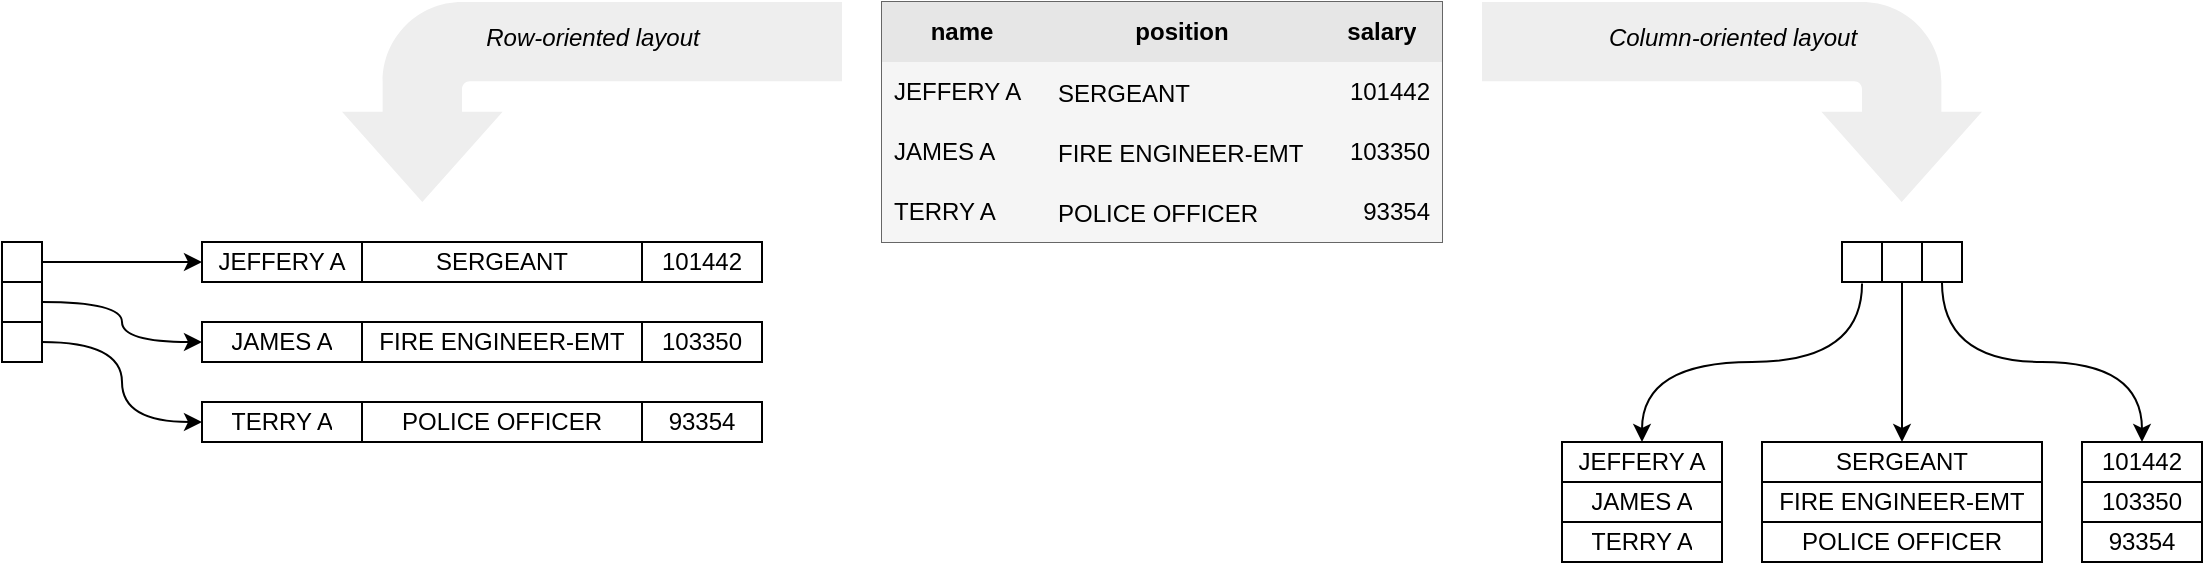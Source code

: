 <mxfile version="13.6.6" type="github" pages="2">
  <diagram id="cKj5entFNV8dxjdf3geW" name="Layouts">
    <mxGraphModel dx="1350" dy="748" grid="1" gridSize="10" guides="1" tooltips="1" connect="1" arrows="1" fold="1" page="1" pageScale="1" pageWidth="1600" pageHeight="900" math="0" shadow="0">
      <root>
        <mxCell id="0" />
        <mxCell id="1" parent="0" />
        <mxCell id="wk2v5SOsEOo2g_F0uuMf-57" style="edgeStyle=orthogonalEdgeStyle;rounded=0;orthogonalLoop=1;jettySize=auto;html=1;exitX=1;exitY=0.5;exitDx=0;exitDy=0;entryX=0;entryY=0.5;entryDx=0;entryDy=0;startSize=0;" edge="1" parent="1" source="wk2v5SOsEOo2g_F0uuMf-45" target="wk2v5SOsEOo2g_F0uuMf-30">
          <mxGeometry relative="1" as="geometry" />
        </mxCell>
        <mxCell id="wk2v5SOsEOo2g_F0uuMf-58" style="edgeStyle=orthogonalEdgeStyle;rounded=0;orthogonalLoop=1;jettySize=auto;html=1;exitX=1;exitY=0.5;exitDx=0;exitDy=0;entryX=0;entryY=0.5;entryDx=0;entryDy=0;startSize=0;curved=1;" edge="1" parent="1" source="wk2v5SOsEOo2g_F0uuMf-49" target="wk2v5SOsEOo2g_F0uuMf-35">
          <mxGeometry relative="1" as="geometry" />
        </mxCell>
        <mxCell id="wk2v5SOsEOo2g_F0uuMf-59" style="edgeStyle=orthogonalEdgeStyle;rounded=0;orthogonalLoop=1;jettySize=auto;html=1;exitX=1;exitY=0.5;exitDx=0;exitDy=0;entryX=0;entryY=0.5;entryDx=0;entryDy=0;startSize=0;curved=1;" edge="1" parent="1" source="wk2v5SOsEOo2g_F0uuMf-53" target="wk2v5SOsEOo2g_F0uuMf-40">
          <mxGeometry relative="1" as="geometry" />
        </mxCell>
        <mxCell id="wk2v5SOsEOo2g_F0uuMf-2" value="" style="shape=table;html=1;whiteSpace=wrap;startSize=0;container=1;collapsible=0;childLayout=tableLayout;spacing=2;fillColor=#f5f5f5;strokeColor=#666666;fontColor=#333333;" vertex="1" parent="1">
          <mxGeometry x="480" y="40" width="280" height="120" as="geometry" />
        </mxCell>
        <mxCell id="wk2v5SOsEOo2g_F0uuMf-17" style="shape=partialRectangle;html=1;whiteSpace=wrap;collapsible=0;dropTarget=0;pointerEvents=0;fillColor=none;top=0;left=0;bottom=0;right=0;points=[[0,0.5],[1,0.5]];portConstraint=eastwest;" vertex="1" parent="wk2v5SOsEOo2g_F0uuMf-2">
          <mxGeometry width="280" height="30" as="geometry" />
        </mxCell>
        <mxCell id="wk2v5SOsEOo2g_F0uuMf-18" value="name" style="shape=partialRectangle;html=1;whiteSpace=wrap;connectable=0;top=0;left=0;bottom=0;right=0;overflow=hidden;fillColor=#E6E6E6;fontStyle=1" vertex="1" parent="wk2v5SOsEOo2g_F0uuMf-17">
          <mxGeometry width="80" height="30" as="geometry" />
        </mxCell>
        <mxCell id="wk2v5SOsEOo2g_F0uuMf-19" value="position" style="shape=partialRectangle;html=1;whiteSpace=wrap;connectable=0;top=0;left=0;bottom=0;right=0;overflow=hidden;fillColor=#E6E6E6;fontStyle=1" vertex="1" parent="wk2v5SOsEOo2g_F0uuMf-17">
          <mxGeometry x="80" width="140" height="30" as="geometry" />
        </mxCell>
        <mxCell id="wk2v5SOsEOo2g_F0uuMf-20" value="salary" style="shape=partialRectangle;html=1;whiteSpace=wrap;connectable=0;top=0;left=0;bottom=0;right=0;overflow=hidden;fillColor=#E6E6E6;fontStyle=1" vertex="1" parent="wk2v5SOsEOo2g_F0uuMf-17">
          <mxGeometry x="220" width="60" height="30" as="geometry" />
        </mxCell>
        <mxCell id="wk2v5SOsEOo2g_F0uuMf-3" value="" style="shape=partialRectangle;html=1;whiteSpace=wrap;collapsible=0;dropTarget=0;pointerEvents=0;fillColor=none;top=0;left=0;bottom=0;right=0;points=[[0,0.5],[1,0.5]];portConstraint=eastwest;" vertex="1" parent="wk2v5SOsEOo2g_F0uuMf-2">
          <mxGeometry y="30" width="280" height="30" as="geometry" />
        </mxCell>
        <mxCell id="wk2v5SOsEOo2g_F0uuMf-4" value="JEFFERY A" style="shape=partialRectangle;html=1;whiteSpace=wrap;connectable=0;top=0;left=0;bottom=0;right=0;overflow=hidden;align=left;spacing=6;fillColor=#F5F5F5;" vertex="1" parent="wk2v5SOsEOo2g_F0uuMf-3">
          <mxGeometry width="80" height="30" as="geometry" />
        </mxCell>
        <mxCell id="wk2v5SOsEOo2g_F0uuMf-5" value="SERGEANT" style="shape=partialRectangle;html=1;whiteSpace=wrap;connectable=0;top=0;left=0;bottom=0;right=0;overflow=hidden;align=left;spacing=8;fillColor=#F5F5F5;" vertex="1" parent="wk2v5SOsEOo2g_F0uuMf-3">
          <mxGeometry x="80" width="140" height="30" as="geometry" />
        </mxCell>
        <mxCell id="wk2v5SOsEOo2g_F0uuMf-6" value="101442" style="shape=partialRectangle;html=1;whiteSpace=wrap;connectable=0;top=0;left=0;bottom=0;right=0;overflow=hidden;align=right;spacing=6;fillColor=#F5F5F5;" vertex="1" parent="wk2v5SOsEOo2g_F0uuMf-3">
          <mxGeometry x="220" width="60" height="30" as="geometry" />
        </mxCell>
        <mxCell id="wk2v5SOsEOo2g_F0uuMf-7" value="" style="shape=partialRectangle;html=1;whiteSpace=wrap;collapsible=0;dropTarget=0;pointerEvents=0;fillColor=none;top=0;left=0;bottom=0;right=0;points=[[0,0.5],[1,0.5]];portConstraint=eastwest;" vertex="1" parent="wk2v5SOsEOo2g_F0uuMf-2">
          <mxGeometry y="60" width="280" height="30" as="geometry" />
        </mxCell>
        <mxCell id="wk2v5SOsEOo2g_F0uuMf-8" value="JAMES A" style="shape=partialRectangle;html=1;whiteSpace=wrap;connectable=0;top=0;left=0;bottom=0;right=0;overflow=hidden;align=left;spacing=6;fillColor=#F5F5F5;" vertex="1" parent="wk2v5SOsEOo2g_F0uuMf-7">
          <mxGeometry width="80" height="30" as="geometry" />
        </mxCell>
        <mxCell id="wk2v5SOsEOo2g_F0uuMf-9" value="FIRE ENGINEER-EMT" style="shape=partialRectangle;html=1;whiteSpace=wrap;connectable=0;top=0;left=0;bottom=0;right=0;overflow=hidden;align=left;spacing=8;fillColor=#F5F5F5;" vertex="1" parent="wk2v5SOsEOo2g_F0uuMf-7">
          <mxGeometry x="80" width="140" height="30" as="geometry" />
        </mxCell>
        <mxCell id="wk2v5SOsEOo2g_F0uuMf-10" value="103350" style="shape=partialRectangle;html=1;whiteSpace=wrap;connectable=0;top=0;left=0;bottom=0;right=0;overflow=hidden;align=right;spacing=6;fillColor=#F5F5F5;" vertex="1" parent="wk2v5SOsEOo2g_F0uuMf-7">
          <mxGeometry x="220" width="60" height="30" as="geometry" />
        </mxCell>
        <mxCell id="wk2v5SOsEOo2g_F0uuMf-11" value="" style="shape=partialRectangle;html=1;whiteSpace=wrap;collapsible=0;dropTarget=0;pointerEvents=0;fillColor=none;top=0;left=0;bottom=0;right=0;points=[[0,0.5],[1,0.5]];portConstraint=eastwest;" vertex="1" parent="wk2v5SOsEOo2g_F0uuMf-2">
          <mxGeometry y="90" width="280" height="30" as="geometry" />
        </mxCell>
        <mxCell id="wk2v5SOsEOo2g_F0uuMf-12" value="TERRY A" style="shape=partialRectangle;html=1;whiteSpace=wrap;connectable=0;top=0;left=0;bottom=0;right=0;overflow=hidden;align=left;spacing=6;fillColor=#F5F5F5;" vertex="1" parent="wk2v5SOsEOo2g_F0uuMf-11">
          <mxGeometry width="80" height="30" as="geometry" />
        </mxCell>
        <mxCell id="wk2v5SOsEOo2g_F0uuMf-13" value="POLICE OFFICER" style="shape=partialRectangle;html=1;whiteSpace=wrap;connectable=0;top=0;left=0;bottom=0;right=0;overflow=hidden;align=left;spacing=8;fillColor=#F5F5F5;" vertex="1" parent="wk2v5SOsEOo2g_F0uuMf-11">
          <mxGeometry x="80" width="140" height="30" as="geometry" />
        </mxCell>
        <mxCell id="wk2v5SOsEOo2g_F0uuMf-14" value="93354" style="shape=partialRectangle;html=1;whiteSpace=wrap;connectable=0;top=0;left=0;bottom=0;right=0;overflow=hidden;align=right;spacing=6;fillColor=#F5F5F5;" vertex="1" parent="wk2v5SOsEOo2g_F0uuMf-11">
          <mxGeometry x="220" width="60" height="30" as="geometry" />
        </mxCell>
        <mxCell id="wk2v5SOsEOo2g_F0uuMf-61" value="Row-oriented layout" style="html=1;shadow=0;dashed=0;align=center;verticalAlign=top;shape=mxgraph.arrows2.bendArrow;dy=19.84;dx=45.17;notch=0;arrowHead=80.31;rounded=1;startSize=0;fillColor=#eeeeee;flipH=1;direction=south;horizontal=1;spacing=6;strokeColor=none;fontStyle=2" vertex="1" parent="1">
          <mxGeometry x="210" y="40" width="250" height="100" as="geometry" />
        </mxCell>
        <mxCell id="wk2v5SOsEOo2g_F0uuMf-63" value="Column-oriented layout" style="html=1;shadow=0;dashed=0;align=center;verticalAlign=top;shape=mxgraph.arrows2.bendArrow;dy=19.84;dx=45.17;notch=0;arrowHead=80.31;rounded=1;startSize=0;fillColor=#eeeeee;flipH=0;direction=south;horizontal=1;spacing=6;strokeColor=none;flipV=0;fontStyle=2" vertex="1" parent="1">
          <mxGeometry x="780" y="40" width="250" height="100" as="geometry" />
        </mxCell>
        <mxCell id="wk2v5SOsEOo2g_F0uuMf-21" value="" style="shape=table;html=1;whiteSpace=wrap;startSize=0;container=1;collapsible=0;childLayout=tableLayout;align=left;fillColor=#FFFFFF;" vertex="1" parent="1">
          <mxGeometry x="140" y="160" width="280" height="20" as="geometry" />
        </mxCell>
        <mxCell id="wk2v5SOsEOo2g_F0uuMf-30" value="" style="shape=partialRectangle;html=1;whiteSpace=wrap;collapsible=0;dropTarget=0;pointerEvents=0;fillColor=none;top=0;left=0;bottom=0;right=0;points=[[0,0.5],[1,0.5]];portConstraint=eastwest;" vertex="1" parent="wk2v5SOsEOo2g_F0uuMf-21">
          <mxGeometry width="280" height="20" as="geometry" />
        </mxCell>
        <mxCell id="wk2v5SOsEOo2g_F0uuMf-31" value="JEFFERY A" style="shape=partialRectangle;html=1;whiteSpace=wrap;connectable=0;fillColor=none;top=0;left=0;bottom=0;right=0;overflow=hidden;" vertex="1" parent="wk2v5SOsEOo2g_F0uuMf-30">
          <mxGeometry width="80" height="20" as="geometry" />
        </mxCell>
        <mxCell id="wk2v5SOsEOo2g_F0uuMf-32" value="SERGEANT" style="shape=partialRectangle;html=1;whiteSpace=wrap;connectable=0;fillColor=none;top=0;left=0;bottom=0;right=0;overflow=hidden;" vertex="1" parent="wk2v5SOsEOo2g_F0uuMf-30">
          <mxGeometry x="80" width="140" height="20" as="geometry" />
        </mxCell>
        <mxCell id="wk2v5SOsEOo2g_F0uuMf-33" value="101442" style="shape=partialRectangle;html=1;whiteSpace=wrap;connectable=0;fillColor=none;top=0;left=0;bottom=0;right=0;overflow=hidden;" vertex="1" parent="wk2v5SOsEOo2g_F0uuMf-30">
          <mxGeometry x="220" width="60" height="20" as="geometry" />
        </mxCell>
        <mxCell id="wk2v5SOsEOo2g_F0uuMf-34" value="" style="shape=table;html=1;whiteSpace=wrap;startSize=0;container=1;collapsible=0;childLayout=tableLayout;align=left;fillColor=#FFFFFF;" vertex="1" parent="1">
          <mxGeometry x="140" y="200" width="280" height="20" as="geometry" />
        </mxCell>
        <mxCell id="wk2v5SOsEOo2g_F0uuMf-35" value="" style="shape=partialRectangle;html=1;whiteSpace=wrap;collapsible=0;dropTarget=0;pointerEvents=0;fillColor=none;top=0;left=0;bottom=0;right=0;points=[[0,0.5],[1,0.5]];portConstraint=eastwest;" vertex="1" parent="wk2v5SOsEOo2g_F0uuMf-34">
          <mxGeometry width="280" height="20" as="geometry" />
        </mxCell>
        <mxCell id="wk2v5SOsEOo2g_F0uuMf-36" value="JAMES A" style="shape=partialRectangle;html=1;whiteSpace=wrap;connectable=0;fillColor=none;top=0;left=0;bottom=0;right=0;overflow=hidden;" vertex="1" parent="wk2v5SOsEOo2g_F0uuMf-35">
          <mxGeometry width="80" height="20" as="geometry" />
        </mxCell>
        <mxCell id="wk2v5SOsEOo2g_F0uuMf-37" value="FIRE ENGINEER-EMT" style="shape=partialRectangle;html=1;whiteSpace=wrap;connectable=0;fillColor=none;top=0;left=0;bottom=0;right=0;overflow=hidden;" vertex="1" parent="wk2v5SOsEOo2g_F0uuMf-35">
          <mxGeometry x="80" width="140" height="20" as="geometry" />
        </mxCell>
        <mxCell id="wk2v5SOsEOo2g_F0uuMf-38" value="103350" style="shape=partialRectangle;html=1;whiteSpace=wrap;connectable=0;fillColor=none;top=0;left=0;bottom=0;right=0;overflow=hidden;" vertex="1" parent="wk2v5SOsEOo2g_F0uuMf-35">
          <mxGeometry x="220" width="60" height="20" as="geometry" />
        </mxCell>
        <mxCell id="wk2v5SOsEOo2g_F0uuMf-39" value="" style="shape=table;html=1;whiteSpace=wrap;startSize=0;container=1;collapsible=0;childLayout=tableLayout;align=left;fillColor=#FFFFFF;" vertex="1" parent="1">
          <mxGeometry x="140" y="240" width="280" height="20" as="geometry" />
        </mxCell>
        <mxCell id="wk2v5SOsEOo2g_F0uuMf-40" value="" style="shape=partialRectangle;html=1;whiteSpace=wrap;collapsible=0;dropTarget=0;pointerEvents=0;fillColor=none;top=0;left=0;bottom=0;right=0;points=[[0,0.5],[1,0.5]];portConstraint=eastwest;" vertex="1" parent="wk2v5SOsEOo2g_F0uuMf-39">
          <mxGeometry width="280" height="20" as="geometry" />
        </mxCell>
        <mxCell id="wk2v5SOsEOo2g_F0uuMf-41" value="TERRY A" style="shape=partialRectangle;html=1;whiteSpace=wrap;connectable=0;fillColor=none;top=0;left=0;bottom=0;right=0;overflow=hidden;" vertex="1" parent="wk2v5SOsEOo2g_F0uuMf-40">
          <mxGeometry width="80" height="20" as="geometry" />
        </mxCell>
        <mxCell id="wk2v5SOsEOo2g_F0uuMf-42" value="POLICE OFFICER" style="shape=partialRectangle;html=1;whiteSpace=wrap;connectable=0;fillColor=none;top=0;left=0;bottom=0;right=0;overflow=hidden;" vertex="1" parent="wk2v5SOsEOo2g_F0uuMf-40">
          <mxGeometry x="80" width="140" height="20" as="geometry" />
        </mxCell>
        <mxCell id="wk2v5SOsEOo2g_F0uuMf-43" value="93354" style="shape=partialRectangle;html=1;whiteSpace=wrap;connectable=0;fillColor=none;top=0;left=0;bottom=0;right=0;overflow=hidden;" vertex="1" parent="wk2v5SOsEOo2g_F0uuMf-40">
          <mxGeometry x="220" width="60" height="20" as="geometry" />
        </mxCell>
        <mxCell id="wk2v5SOsEOo2g_F0uuMf-44" value="" style="shape=table;html=1;whiteSpace=wrap;startSize=0;container=1;collapsible=0;childLayout=tableLayout;fillColor=#FFFFFF;align=left;" vertex="1" parent="1">
          <mxGeometry x="40" y="160" width="20" height="60" as="geometry" />
        </mxCell>
        <mxCell id="wk2v5SOsEOo2g_F0uuMf-45" value="" style="shape=partialRectangle;html=1;whiteSpace=wrap;collapsible=0;dropTarget=0;pointerEvents=0;fillColor=none;top=0;left=0;bottom=0;right=0;points=[[0,0.5],[1,0.5]];portConstraint=eastwest;" vertex="1" parent="wk2v5SOsEOo2g_F0uuMf-44">
          <mxGeometry width="20" height="20" as="geometry" />
        </mxCell>
        <mxCell id="wk2v5SOsEOo2g_F0uuMf-46" value="" style="shape=partialRectangle;html=1;whiteSpace=wrap;connectable=0;fillColor=none;top=0;left=0;bottom=0;right=0;overflow=hidden;" vertex="1" parent="wk2v5SOsEOo2g_F0uuMf-45">
          <mxGeometry width="20" height="20" as="geometry" />
        </mxCell>
        <mxCell id="wk2v5SOsEOo2g_F0uuMf-49" value="" style="shape=partialRectangle;html=1;whiteSpace=wrap;collapsible=0;dropTarget=0;pointerEvents=0;fillColor=none;top=0;left=0;bottom=0;right=0;points=[[0,0.5],[1,0.5]];portConstraint=eastwest;" vertex="1" parent="wk2v5SOsEOo2g_F0uuMf-44">
          <mxGeometry y="20" width="20" height="20" as="geometry" />
        </mxCell>
        <mxCell id="wk2v5SOsEOo2g_F0uuMf-50" value="" style="shape=partialRectangle;html=1;whiteSpace=wrap;connectable=0;fillColor=none;top=0;left=0;bottom=0;right=0;overflow=hidden;" vertex="1" parent="wk2v5SOsEOo2g_F0uuMf-49">
          <mxGeometry width="20" height="20" as="geometry" />
        </mxCell>
        <mxCell id="wk2v5SOsEOo2g_F0uuMf-53" value="" style="shape=partialRectangle;html=1;whiteSpace=wrap;collapsible=0;dropTarget=0;pointerEvents=0;fillColor=none;top=0;left=0;bottom=0;right=0;points=[[0,0.5],[1,0.5]];portConstraint=eastwest;" vertex="1" parent="wk2v5SOsEOo2g_F0uuMf-44">
          <mxGeometry y="40" width="20" height="20" as="geometry" />
        </mxCell>
        <mxCell id="wk2v5SOsEOo2g_F0uuMf-54" value="" style="shape=partialRectangle;html=1;whiteSpace=wrap;connectable=0;fillColor=none;top=0;left=0;bottom=0;right=0;overflow=hidden;" vertex="1" parent="wk2v5SOsEOo2g_F0uuMf-53">
          <mxGeometry width="20" height="20" as="geometry" />
        </mxCell>
        <mxCell id="wk2v5SOsEOo2g_F0uuMf-91" value="" style="shape=table;html=1;whiteSpace=wrap;startSize=0;container=1;collapsible=0;childLayout=tableLayout;fillColor=#FFFFFF;align=center;" vertex="1" parent="1">
          <mxGeometry x="960" y="160" width="60" height="20" as="geometry" />
        </mxCell>
        <mxCell id="wk2v5SOsEOo2g_F0uuMf-92" value="" style="shape=partialRectangle;html=1;whiteSpace=wrap;collapsible=0;dropTarget=0;pointerEvents=0;fillColor=none;top=0;left=0;bottom=0;right=0;points=[[0,0.5],[1,0.5]];portConstraint=eastwest;" vertex="1" parent="wk2v5SOsEOo2g_F0uuMf-91">
          <mxGeometry width="60" height="20" as="geometry" />
        </mxCell>
        <mxCell id="wk2v5SOsEOo2g_F0uuMf-93" value="" style="shape=partialRectangle;html=1;whiteSpace=wrap;connectable=0;fillColor=none;top=0;left=0;bottom=0;right=0;overflow=hidden;" vertex="1" parent="wk2v5SOsEOo2g_F0uuMf-92">
          <mxGeometry width="20" height="20" as="geometry" />
        </mxCell>
        <mxCell id="wk2v5SOsEOo2g_F0uuMf-94" value="" style="shape=partialRectangle;html=1;whiteSpace=wrap;connectable=0;fillColor=none;top=0;left=0;bottom=0;right=0;overflow=hidden;" vertex="1" parent="wk2v5SOsEOo2g_F0uuMf-92">
          <mxGeometry x="20" width="20" height="20" as="geometry" />
        </mxCell>
        <mxCell id="wk2v5SOsEOo2g_F0uuMf-95" value="" style="shape=partialRectangle;html=1;whiteSpace=wrap;connectable=0;fillColor=none;top=0;left=0;bottom=0;right=0;overflow=hidden;" vertex="1" parent="wk2v5SOsEOo2g_F0uuMf-92">
          <mxGeometry x="40" width="20" height="20" as="geometry" />
        </mxCell>
        <mxCell id="wk2v5SOsEOo2g_F0uuMf-64" value="" style="shape=table;html=1;whiteSpace=wrap;startSize=0;container=1;collapsible=0;childLayout=tableLayout;fillColor=#FFFFFF;align=center;" vertex="1" parent="1">
          <mxGeometry x="820" y="260" width="80" height="60" as="geometry" />
        </mxCell>
        <mxCell id="wk2v5SOsEOo2g_F0uuMf-65" value="" style="shape=partialRectangle;html=1;whiteSpace=wrap;collapsible=0;dropTarget=0;pointerEvents=0;fillColor=none;top=0;left=0;bottom=0;right=0;points=[[0,0.5],[1,0.5]];portConstraint=eastwest;" vertex="1" parent="wk2v5SOsEOo2g_F0uuMf-64">
          <mxGeometry width="80" height="20" as="geometry" />
        </mxCell>
        <mxCell id="wk2v5SOsEOo2g_F0uuMf-66" value="JEFFERY A" style="shape=partialRectangle;html=1;whiteSpace=wrap;connectable=0;fillColor=none;top=0;left=0;bottom=0;right=0;overflow=hidden;" vertex="1" parent="wk2v5SOsEOo2g_F0uuMf-65">
          <mxGeometry width="80" height="20" as="geometry" />
        </mxCell>
        <mxCell id="wk2v5SOsEOo2g_F0uuMf-69" value="" style="shape=partialRectangle;html=1;whiteSpace=wrap;collapsible=0;dropTarget=0;pointerEvents=0;fillColor=none;top=0;left=0;bottom=0;right=0;points=[[0,0.5],[1,0.5]];portConstraint=eastwest;" vertex="1" parent="wk2v5SOsEOo2g_F0uuMf-64">
          <mxGeometry y="20" width="80" height="20" as="geometry" />
        </mxCell>
        <mxCell id="wk2v5SOsEOo2g_F0uuMf-70" value="JAMES A" style="shape=partialRectangle;html=1;whiteSpace=wrap;connectable=0;fillColor=none;top=0;left=0;bottom=0;right=0;overflow=hidden;" vertex="1" parent="wk2v5SOsEOo2g_F0uuMf-69">
          <mxGeometry width="80" height="20" as="geometry" />
        </mxCell>
        <mxCell id="wk2v5SOsEOo2g_F0uuMf-73" value="" style="shape=partialRectangle;html=1;whiteSpace=wrap;collapsible=0;dropTarget=0;pointerEvents=0;fillColor=none;top=0;left=0;bottom=0;right=0;points=[[0,0.5],[1,0.5]];portConstraint=eastwest;" vertex="1" parent="wk2v5SOsEOo2g_F0uuMf-64">
          <mxGeometry y="40" width="80" height="20" as="geometry" />
        </mxCell>
        <mxCell id="wk2v5SOsEOo2g_F0uuMf-74" value="TERRY A" style="shape=partialRectangle;html=1;whiteSpace=wrap;connectable=0;fillColor=none;top=0;left=0;bottom=0;right=0;overflow=hidden;" vertex="1" parent="wk2v5SOsEOo2g_F0uuMf-73">
          <mxGeometry width="80" height="20" as="geometry" />
        </mxCell>
        <mxCell id="wk2v5SOsEOo2g_F0uuMf-77" value="" style="shape=table;html=1;whiteSpace=wrap;startSize=0;container=1;collapsible=0;childLayout=tableLayout;fillColor=#FFFFFF;align=center;" vertex="1" parent="1">
          <mxGeometry x="920" y="260" width="140" height="60" as="geometry" />
        </mxCell>
        <mxCell id="wk2v5SOsEOo2g_F0uuMf-78" value="" style="shape=partialRectangle;html=1;whiteSpace=wrap;collapsible=0;dropTarget=0;pointerEvents=0;fillColor=none;top=0;left=0;bottom=0;right=0;points=[[0,0.5],[1,0.5]];portConstraint=eastwest;" vertex="1" parent="wk2v5SOsEOo2g_F0uuMf-77">
          <mxGeometry width="140" height="20" as="geometry" />
        </mxCell>
        <mxCell id="wk2v5SOsEOo2g_F0uuMf-79" value="SERGEANT" style="shape=partialRectangle;html=1;whiteSpace=wrap;connectable=0;fillColor=none;top=0;left=0;bottom=0;right=0;overflow=hidden;" vertex="1" parent="wk2v5SOsEOo2g_F0uuMf-78">
          <mxGeometry width="140" height="20" as="geometry" />
        </mxCell>
        <mxCell id="wk2v5SOsEOo2g_F0uuMf-80" value="" style="shape=partialRectangle;html=1;whiteSpace=wrap;collapsible=0;dropTarget=0;pointerEvents=0;fillColor=none;top=0;left=0;bottom=0;right=0;points=[[0,0.5],[1,0.5]];portConstraint=eastwest;" vertex="1" parent="wk2v5SOsEOo2g_F0uuMf-77">
          <mxGeometry y="20" width="140" height="20" as="geometry" />
        </mxCell>
        <mxCell id="wk2v5SOsEOo2g_F0uuMf-81" value="FIRE ENGINEER-EMT" style="shape=partialRectangle;html=1;whiteSpace=wrap;connectable=0;fillColor=none;top=0;left=0;bottom=0;right=0;overflow=hidden;" vertex="1" parent="wk2v5SOsEOo2g_F0uuMf-80">
          <mxGeometry width="140" height="20" as="geometry" />
        </mxCell>
        <mxCell id="wk2v5SOsEOo2g_F0uuMf-82" value="" style="shape=partialRectangle;html=1;whiteSpace=wrap;collapsible=0;dropTarget=0;pointerEvents=0;fillColor=none;top=0;left=0;bottom=0;right=0;points=[[0,0.5],[1,0.5]];portConstraint=eastwest;" vertex="1" parent="wk2v5SOsEOo2g_F0uuMf-77">
          <mxGeometry y="40" width="140" height="20" as="geometry" />
        </mxCell>
        <mxCell id="wk2v5SOsEOo2g_F0uuMf-83" value="POLICE OFFICER" style="shape=partialRectangle;html=1;whiteSpace=wrap;connectable=0;fillColor=none;top=0;left=0;bottom=0;right=0;overflow=hidden;" vertex="1" parent="wk2v5SOsEOo2g_F0uuMf-82">
          <mxGeometry width="140" height="20" as="geometry" />
        </mxCell>
        <mxCell id="wk2v5SOsEOo2g_F0uuMf-84" value="" style="shape=table;html=1;whiteSpace=wrap;startSize=0;container=1;collapsible=0;childLayout=tableLayout;fillColor=#FFFFFF;align=center;" vertex="1" parent="1">
          <mxGeometry x="1080" y="260" width="60" height="60" as="geometry" />
        </mxCell>
        <mxCell id="wk2v5SOsEOo2g_F0uuMf-85" value="" style="shape=partialRectangle;html=1;whiteSpace=wrap;collapsible=0;dropTarget=0;pointerEvents=0;fillColor=none;top=0;left=0;bottom=0;right=0;points=[[0,0.5],[1,0.5]];portConstraint=eastwest;" vertex="1" parent="wk2v5SOsEOo2g_F0uuMf-84">
          <mxGeometry width="60" height="20" as="geometry" />
        </mxCell>
        <mxCell id="wk2v5SOsEOo2g_F0uuMf-86" value="101442" style="shape=partialRectangle;html=1;whiteSpace=wrap;connectable=0;fillColor=none;top=0;left=0;bottom=0;right=0;overflow=hidden;" vertex="1" parent="wk2v5SOsEOo2g_F0uuMf-85">
          <mxGeometry width="60" height="20" as="geometry" />
        </mxCell>
        <mxCell id="wk2v5SOsEOo2g_F0uuMf-87" value="" style="shape=partialRectangle;html=1;whiteSpace=wrap;collapsible=0;dropTarget=0;pointerEvents=0;fillColor=none;top=0;left=0;bottom=0;right=0;points=[[0,0.5],[1,0.5]];portConstraint=eastwest;" vertex="1" parent="wk2v5SOsEOo2g_F0uuMf-84">
          <mxGeometry y="20" width="60" height="20" as="geometry" />
        </mxCell>
        <mxCell id="wk2v5SOsEOo2g_F0uuMf-88" value="103350" style="shape=partialRectangle;html=1;whiteSpace=wrap;connectable=0;fillColor=none;top=0;left=0;bottom=0;right=0;overflow=hidden;" vertex="1" parent="wk2v5SOsEOo2g_F0uuMf-87">
          <mxGeometry width="60" height="20" as="geometry" />
        </mxCell>
        <mxCell id="wk2v5SOsEOo2g_F0uuMf-89" value="" style="shape=partialRectangle;html=1;whiteSpace=wrap;collapsible=0;dropTarget=0;pointerEvents=0;fillColor=none;top=0;left=0;bottom=0;right=0;points=[[0,0.5],[1,0.5]];portConstraint=eastwest;" vertex="1" parent="wk2v5SOsEOo2g_F0uuMf-84">
          <mxGeometry y="40" width="60" height="20" as="geometry" />
        </mxCell>
        <mxCell id="wk2v5SOsEOo2g_F0uuMf-90" value="93354" style="shape=partialRectangle;html=1;whiteSpace=wrap;connectable=0;fillColor=none;top=0;left=0;bottom=0;right=0;overflow=hidden;" vertex="1" parent="wk2v5SOsEOo2g_F0uuMf-89">
          <mxGeometry width="60" height="20" as="geometry" />
        </mxCell>
        <mxCell id="wk2v5SOsEOo2g_F0uuMf-104" style="edgeStyle=orthogonalEdgeStyle;curved=1;rounded=0;orthogonalLoop=1;jettySize=auto;html=1;startSize=0;exitX=0.167;exitY=1.04;exitDx=0;exitDy=0;exitPerimeter=0;entryX=0.5;entryY=0;entryDx=0;entryDy=0;entryPerimeter=0;" edge="1" parent="1" source="wk2v5SOsEOo2g_F0uuMf-92" target="wk2v5SOsEOo2g_F0uuMf-65">
          <mxGeometry relative="1" as="geometry">
            <mxPoint x="950" y="181" as="sourcePoint" />
            <mxPoint x="862" y="250" as="targetPoint" />
          </mxGeometry>
        </mxCell>
        <mxCell id="wk2v5SOsEOo2g_F0uuMf-105" style="edgeStyle=orthogonalEdgeStyle;curved=1;rounded=0;orthogonalLoop=1;jettySize=auto;html=1;exitX=0.5;exitY=1;exitDx=0;exitDy=0;entryX=0.5;entryY=0;entryDx=0;entryDy=0;entryPerimeter=0;startSize=0;exitPerimeter=0;" edge="1" parent="1" source="wk2v5SOsEOo2g_F0uuMf-92" target="wk2v5SOsEOo2g_F0uuMf-78">
          <mxGeometry relative="1" as="geometry" />
        </mxCell>
        <mxCell id="wk2v5SOsEOo2g_F0uuMf-106" style="edgeStyle=orthogonalEdgeStyle;curved=1;rounded=0;orthogonalLoop=1;jettySize=auto;html=1;exitX=0.833;exitY=1;exitDx=0;exitDy=0;startSize=0;exitPerimeter=0;entryX=0.5;entryY=0;entryDx=0;entryDy=0;entryPerimeter=0;" edge="1" parent="1" source="wk2v5SOsEOo2g_F0uuMf-92" target="wk2v5SOsEOo2g_F0uuMf-85">
          <mxGeometry relative="1" as="geometry">
            <mxPoint x="1120" y="230" as="targetPoint" />
          </mxGeometry>
        </mxCell>
      </root>
    </mxGraphModel>
  </diagram>
  <diagram name="Hierarchical Data" id="LQxQcwdUY_YpiZ_aA9uY">
    <mxGraphModel dx="1157" dy="641" grid="1" gridSize="10" guides="1" tooltips="1" connect="1" arrows="1" fold="1" page="1" pageScale="1" pageWidth="1600" pageHeight="900" math="0" shadow="0">
      <root>
        <mxCell id="OulGcboPefILc0g5Vjmq-0" />
        <mxCell id="OulGcboPefILc0g5Vjmq-1" parent="OulGcboPefILc0g5Vjmq-0" />
        <mxCell id="DtctJZg9GfADbiUPrFfB-44" value="&lt;pre&gt;TupleVector&lt;/pre&gt;" style="rounded=0;whiteSpace=wrap;html=1;startSize=0;fillColor=#dae8fc;align=center;horizontal=1;verticalAlign=top;labelPosition=center;verticalLabelPosition=middle;strokeColor=#6c8ebf;" vertex="1" parent="OulGcboPefILc0g5Vjmq-1">
          <mxGeometry x="40" y="40" width="420" height="280" as="geometry" />
        </mxCell>
        <mxCell id="DtctJZg9GfADbiUPrFfB-42" value="&lt;pre&gt;BlockVector&lt;/pre&gt;" style="rounded=0;whiteSpace=wrap;html=1;startSize=0;fillColor=#d5e8d4;align=center;horizontal=1;verticalAlign=top;labelPosition=center;verticalLabelPosition=middle;strokeColor=#82b366;" vertex="1" parent="OulGcboPefILc0g5Vjmq-1">
          <mxGeometry x="180" y="90" width="260" height="210" as="geometry" />
        </mxCell>
        <mxCell id="DtctJZg9GfADbiUPrFfB-43" value="" style="verticalLabelPosition=bottom;verticalAlign=top;html=1;shape=mxgraph.basic.rect;fillColor2=none;strokeWidth=1;size=20;indent=5;startSize=0;fillColor=#FFFFFF;align=center;top=0;dashed=1;" vertex="1" parent="OulGcboPefILc0g5Vjmq-1">
          <mxGeometry x="300" y="260" width="120" height="20" as="geometry" />
        </mxCell>
        <mxCell id="DtctJZg9GfADbiUPrFfB-38" style="edgeStyle=orthogonalEdgeStyle;curved=1;rounded=0;orthogonalLoop=1;jettySize=auto;html=1;exitX=1;exitY=0.5;exitDx=0;exitDy=0;entryX=0;entryY=0.5;entryDx=0;entryDy=0;startSize=0;" edge="1" parent="OulGcboPefILc0g5Vjmq-1" source="DtctJZg9GfADbiUPrFfB-30" target="DtctJZg9GfADbiUPrFfB-14">
          <mxGeometry relative="1" as="geometry" />
        </mxCell>
        <mxCell id="DtctJZg9GfADbiUPrFfB-39" style="edgeStyle=orthogonalEdgeStyle;curved=1;rounded=0;orthogonalLoop=1;jettySize=auto;html=1;exitX=1;exitY=0.5;exitDx=0;exitDy=0;entryX=0;entryY=0.5;entryDx=0;entryDy=0;startSize=0;" edge="1" parent="OulGcboPefILc0g5Vjmq-1" source="DtctJZg9GfADbiUPrFfB-36" target="DtctJZg9GfADbiUPrFfB-18">
          <mxGeometry relative="1" as="geometry" />
        </mxCell>
        <mxCell id="DtctJZg9GfADbiUPrFfB-40" style="edgeStyle=orthogonalEdgeStyle;curved=1;rounded=0;orthogonalLoop=1;jettySize=auto;html=1;exitX=1;exitY=0.5;exitDx=0;exitDy=0;entryX=0;entryY=0.5;entryDx=0;entryDy=0;startSize=0;" edge="1" parent="OulGcboPefILc0g5Vjmq-1" source="DtctJZg9GfADbiUPrFfB-32" target="DtctJZg9GfADbiUPrFfB-25">
          <mxGeometry relative="1" as="geometry" />
        </mxCell>
        <mxCell id="DtctJZg9GfADbiUPrFfB-41" style="edgeStyle=orthogonalEdgeStyle;curved=1;rounded=0;orthogonalLoop=1;jettySize=auto;html=1;exitX=1;exitY=0.5;exitDx=0;exitDy=0;startSize=0;" edge="1" parent="OulGcboPefILc0g5Vjmq-1" source="DtctJZg9GfADbiUPrFfB-34">
          <mxGeometry relative="1" as="geometry">
            <mxPoint x="300" y="270" as="targetPoint" />
            <Array as="points">
              <mxPoint x="270" y="210" />
              <mxPoint x="270" y="270" />
            </Array>
          </mxGeometry>
        </mxCell>
        <mxCell id="DtctJZg9GfADbiUPrFfB-13" value="" style="shape=table;html=1;whiteSpace=wrap;startSize=0;container=1;collapsible=0;childLayout=tableLayout;fillColor=#FFFFFF;align=center;" vertex="1" parent="OulGcboPefILc0g5Vjmq-1">
          <mxGeometry x="300" y="140" width="120" height="120" as="geometry" />
        </mxCell>
        <mxCell id="DtctJZg9GfADbiUPrFfB-14" value="" style="shape=partialRectangle;html=1;whiteSpace=wrap;collapsible=0;dropTarget=0;pointerEvents=0;fillColor=none;top=0;left=0;bottom=0;right=0;points=[[0,0.5],[1,0.5]];portConstraint=eastwest;" vertex="1" parent="DtctJZg9GfADbiUPrFfB-13">
          <mxGeometry width="120" height="20" as="geometry" />
        </mxCell>
        <mxCell id="DtctJZg9GfADbiUPrFfB-15" value="JEFFERY A" style="shape=partialRectangle;html=1;whiteSpace=wrap;connectable=0;fillColor=none;top=0;left=0;bottom=0;right=0;overflow=hidden;" vertex="1" parent="DtctJZg9GfADbiUPrFfB-14">
          <mxGeometry width="120" height="20" as="geometry" />
        </mxCell>
        <mxCell id="DtctJZg9GfADbiUPrFfB-16" value="" style="shape=partialRectangle;html=1;whiteSpace=wrap;collapsible=0;dropTarget=0;pointerEvents=0;fillColor=none;top=0;left=0;bottom=0;right=0;points=[[0,0.5],[1,0.5]];portConstraint=eastwest;" vertex="1" parent="DtctJZg9GfADbiUPrFfB-13">
          <mxGeometry y="20" width="120" height="20" as="geometry" />
        </mxCell>
        <mxCell id="DtctJZg9GfADbiUPrFfB-17" value="NANCY A" style="shape=partialRectangle;html=1;whiteSpace=wrap;connectable=0;fillColor=none;top=0;left=0;bottom=0;right=0;overflow=hidden;" vertex="1" parent="DtctJZg9GfADbiUPrFfB-16">
          <mxGeometry width="120" height="20" as="geometry" />
        </mxCell>
        <mxCell id="DtctJZg9GfADbiUPrFfB-18" value="" style="shape=partialRectangle;html=1;whiteSpace=wrap;collapsible=0;dropTarget=0;pointerEvents=0;fillColor=none;top=0;left=0;bottom=0;right=0;points=[[0,0.5],[1,0.5]];portConstraint=eastwest;" vertex="1" parent="DtctJZg9GfADbiUPrFfB-13">
          <mxGeometry y="40" width="120" height="20" as="geometry" />
        </mxCell>
        <mxCell id="DtctJZg9GfADbiUPrFfB-19" value="JAMES A" style="shape=partialRectangle;html=1;whiteSpace=wrap;connectable=0;fillColor=none;top=0;left=0;bottom=0;right=0;overflow=hidden;" vertex="1" parent="DtctJZg9GfADbiUPrFfB-18">
          <mxGeometry width="120" height="20" as="geometry" />
        </mxCell>
        <mxCell id="DtctJZg9GfADbiUPrFfB-27" style="shape=partialRectangle;html=1;whiteSpace=wrap;collapsible=0;dropTarget=0;pointerEvents=0;fillColor=none;top=0;left=0;bottom=0;right=0;points=[[0,0.5],[1,0.5]];portConstraint=eastwest;" vertex="1" parent="DtctJZg9GfADbiUPrFfB-13">
          <mxGeometry y="60" width="120" height="20" as="geometry" />
        </mxCell>
        <mxCell id="DtctJZg9GfADbiUPrFfB-28" value="DANIEL A" style="shape=partialRectangle;html=1;whiteSpace=wrap;connectable=0;fillColor=none;top=0;left=0;bottom=0;right=0;overflow=hidden;" vertex="1" parent="DtctJZg9GfADbiUPrFfB-27">
          <mxGeometry width="120" height="20" as="geometry" />
        </mxCell>
        <mxCell id="DtctJZg9GfADbiUPrFfB-25" style="shape=partialRectangle;html=1;whiteSpace=wrap;collapsible=0;dropTarget=0;pointerEvents=0;fillColor=none;top=0;left=0;bottom=0;right=0;points=[[0,0.5],[1,0.5]];portConstraint=eastwest;" vertex="1" parent="DtctJZg9GfADbiUPrFfB-13">
          <mxGeometry y="80" width="120" height="20" as="geometry" />
        </mxCell>
        <mxCell id="DtctJZg9GfADbiUPrFfB-26" value="LAKENYA A" style="shape=partialRectangle;html=1;whiteSpace=wrap;connectable=0;fillColor=none;top=0;left=0;bottom=0;right=0;overflow=hidden;" vertex="1" parent="DtctJZg9GfADbiUPrFfB-25">
          <mxGeometry width="120" height="20" as="geometry" />
        </mxCell>
        <mxCell id="DtctJZg9GfADbiUPrFfB-23" style="shape=partialRectangle;html=1;whiteSpace=wrap;collapsible=0;dropTarget=0;pointerEvents=0;fillColor=none;top=0;left=0;bottom=0;right=0;points=[[0,0.5],[1,0.5]];portConstraint=eastwest;" vertex="1" parent="DtctJZg9GfADbiUPrFfB-13">
          <mxGeometry y="100" width="120" height="20" as="geometry" />
        </mxCell>
        <mxCell id="DtctJZg9GfADbiUPrFfB-24" value="DORIS A" style="shape=partialRectangle;html=1;whiteSpace=wrap;connectable=0;fillColor=none;top=0;left=0;bottom=0;right=0;overflow=hidden;" vertex="1" parent="DtctJZg9GfADbiUPrFfB-23">
          <mxGeometry width="120" height="20" as="geometry" />
        </mxCell>
        <mxCell id="DtctJZg9GfADbiUPrFfB-29" value="" style="shape=table;html=1;whiteSpace=wrap;startSize=0;container=1;collapsible=0;childLayout=tableLayout;fillColor=#FFFFFF;align=center;" vertex="1" parent="OulGcboPefILc0g5Vjmq-1">
          <mxGeometry x="200" y="140" width="40" height="80" as="geometry" />
        </mxCell>
        <mxCell id="DtctJZg9GfADbiUPrFfB-30" value="" style="shape=partialRectangle;html=1;whiteSpace=wrap;collapsible=0;dropTarget=0;pointerEvents=0;fillColor=none;top=0;left=0;bottom=0;right=0;points=[[0,0.5],[1,0.5]];portConstraint=eastwest;" vertex="1" parent="DtctJZg9GfADbiUPrFfB-29">
          <mxGeometry width="40" height="20" as="geometry" />
        </mxCell>
        <mxCell id="DtctJZg9GfADbiUPrFfB-31" value="1" style="shape=partialRectangle;html=1;whiteSpace=wrap;connectable=0;fillColor=none;top=0;left=0;bottom=0;right=0;overflow=hidden;" vertex="1" parent="DtctJZg9GfADbiUPrFfB-30">
          <mxGeometry width="40" height="20" as="geometry" />
        </mxCell>
        <mxCell id="DtctJZg9GfADbiUPrFfB-36" style="shape=partialRectangle;html=1;whiteSpace=wrap;collapsible=0;dropTarget=0;pointerEvents=0;fillColor=none;top=0;left=0;bottom=0;right=0;points=[[0,0.5],[1,0.5]];portConstraint=eastwest;" vertex="1" parent="DtctJZg9GfADbiUPrFfB-29">
          <mxGeometry y="20" width="40" height="20" as="geometry" />
        </mxCell>
        <mxCell id="DtctJZg9GfADbiUPrFfB-37" value="3" style="shape=partialRectangle;html=1;whiteSpace=wrap;connectable=0;fillColor=none;top=0;left=0;bottom=0;right=0;overflow=hidden;" vertex="1" parent="DtctJZg9GfADbiUPrFfB-36">
          <mxGeometry width="40" height="20" as="geometry" />
        </mxCell>
        <mxCell id="DtctJZg9GfADbiUPrFfB-32" value="" style="shape=partialRectangle;html=1;whiteSpace=wrap;collapsible=0;dropTarget=0;pointerEvents=0;fillColor=none;top=0;left=0;bottom=0;right=0;points=[[0,0.5],[1,0.5]];portConstraint=eastwest;" vertex="1" parent="DtctJZg9GfADbiUPrFfB-29">
          <mxGeometry y="40" width="40" height="20" as="geometry" />
        </mxCell>
        <mxCell id="DtctJZg9GfADbiUPrFfB-33" value="5" style="shape=partialRectangle;html=1;whiteSpace=wrap;connectable=0;fillColor=none;top=0;left=0;bottom=0;right=0;overflow=hidden;" vertex="1" parent="DtctJZg9GfADbiUPrFfB-32">
          <mxGeometry width="40" height="20" as="geometry" />
        </mxCell>
        <mxCell id="DtctJZg9GfADbiUPrFfB-34" value="" style="shape=partialRectangle;html=1;whiteSpace=wrap;collapsible=0;dropTarget=0;pointerEvents=0;fillColor=none;top=0;left=0;bottom=0;right=0;points=[[0,0.5],[1,0.5]];portConstraint=eastwest;" vertex="1" parent="DtctJZg9GfADbiUPrFfB-29">
          <mxGeometry y="60" width="40" height="20" as="geometry" />
        </mxCell>
        <mxCell id="DtctJZg9GfADbiUPrFfB-35" value="7" style="shape=partialRectangle;html=1;whiteSpace=wrap;connectable=0;fillColor=none;top=0;left=0;bottom=0;right=0;overflow=hidden;" vertex="1" parent="DtctJZg9GfADbiUPrFfB-34">
          <mxGeometry width="40" height="20" as="geometry" />
        </mxCell>
        <mxCell id="DtctJZg9GfADbiUPrFfB-0" value="" style="shape=table;html=1;whiteSpace=wrap;startSize=0;container=1;collapsible=0;childLayout=tableLayout;fillColor=#FFFFFF;align=center;" vertex="1" parent="OulGcboPefILc0g5Vjmq-1">
          <mxGeometry x="60" y="90" width="80" height="60" as="geometry" />
        </mxCell>
        <mxCell id="DtctJZg9GfADbiUPrFfB-1" value="" style="shape=partialRectangle;html=1;whiteSpace=wrap;collapsible=0;dropTarget=0;pointerEvents=0;fillColor=none;top=0;left=0;bottom=0;right=0;points=[[0,0.5],[1,0.5]];portConstraint=eastwest;" vertex="1" parent="DtctJZg9GfADbiUPrFfB-0">
          <mxGeometry width="80" height="20" as="geometry" />
        </mxCell>
        <mxCell id="DtctJZg9GfADbiUPrFfB-2" value="POLICE" style="shape=partialRectangle;html=1;whiteSpace=wrap;connectable=0;fillColor=none;top=0;left=0;bottom=0;right=0;overflow=hidden;" vertex="1" parent="DtctJZg9GfADbiUPrFfB-1">
          <mxGeometry width="80" height="20" as="geometry" />
        </mxCell>
        <mxCell id="DtctJZg9GfADbiUPrFfB-5" value="" style="shape=partialRectangle;html=1;whiteSpace=wrap;collapsible=0;dropTarget=0;pointerEvents=0;fillColor=none;top=0;left=0;bottom=0;right=0;points=[[0,0.5],[1,0.5]];portConstraint=eastwest;" vertex="1" parent="DtctJZg9GfADbiUPrFfB-0">
          <mxGeometry y="20" width="80" height="20" as="geometry" />
        </mxCell>
        <mxCell id="DtctJZg9GfADbiUPrFfB-6" value="FIRE" style="shape=partialRectangle;html=1;whiteSpace=wrap;connectable=0;fillColor=none;top=0;left=0;bottom=0;right=0;overflow=hidden;" vertex="1" parent="DtctJZg9GfADbiUPrFfB-5">
          <mxGeometry width="80" height="20" as="geometry" />
        </mxCell>
        <mxCell id="DtctJZg9GfADbiUPrFfB-9" value="" style="shape=partialRectangle;html=1;whiteSpace=wrap;collapsible=0;dropTarget=0;pointerEvents=0;fillColor=none;top=0;left=0;bottom=0;right=0;points=[[0,0.5],[1,0.5]];portConstraint=eastwest;" vertex="1" parent="DtctJZg9GfADbiUPrFfB-0">
          <mxGeometry y="40" width="80" height="20" as="geometry" />
        </mxCell>
        <mxCell id="DtctJZg9GfADbiUPrFfB-10" value="OEMC" style="shape=partialRectangle;html=1;whiteSpace=wrap;connectable=0;fillColor=none;top=0;left=0;bottom=0;right=0;overflow=hidden;" vertex="1" parent="DtctJZg9GfADbiUPrFfB-9">
          <mxGeometry width="80" height="20" as="geometry" />
        </mxCell>
      </root>
    </mxGraphModel>
  </diagram>
</mxfile>
